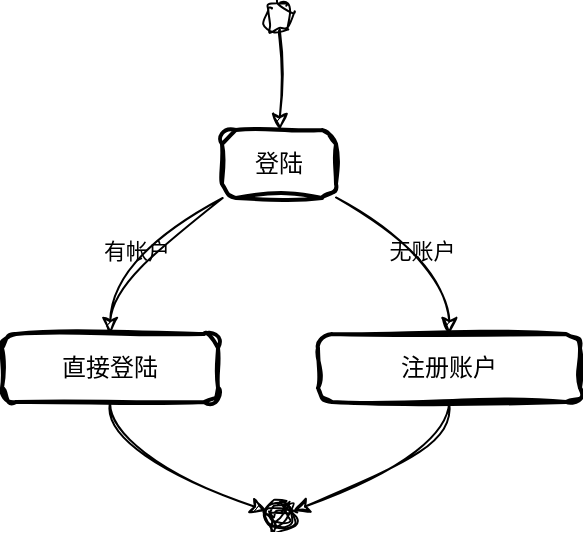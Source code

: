 <mxfile version="22.0.8" type="github">
  <diagram name="第 1 页" id="Wb7mJd64eRIS2XYEZOSo">
    <mxGraphModel dx="795" dy="563" grid="1" gridSize="10" guides="1" tooltips="1" connect="1" arrows="1" fold="1" page="1" pageScale="1" pageWidth="827" pageHeight="1169" background="none" math="0" shadow="0">
      <root>
        <mxCell id="0" />
        <mxCell id="1" parent="0" />
        <mxCell id="RGMPA34h6z5fSCH6lq9s-12" value="" style="ellipse;labelBackgroundColor=none;rounded=1;sketch=1;curveFitting=1;jiggle=2;" vertex="1" parent="1">
          <mxGeometry x="372" y="120" width="14" height="14" as="geometry" />
        </mxCell>
        <mxCell id="RGMPA34h6z5fSCH6lq9s-13" value="登陆" style="rounded=1;absoluteArcSize=1;arcSize=14;whiteSpace=wrap;strokeWidth=2;labelBackgroundColor=none;sketch=1;curveFitting=1;jiggle=2;" vertex="1" parent="1">
          <mxGeometry x="350" y="184" width="57" height="34" as="geometry" />
        </mxCell>
        <mxCell id="RGMPA34h6z5fSCH6lq9s-14" value="直接登陆" style="rounded=1;absoluteArcSize=1;arcSize=14;whiteSpace=wrap;strokeWidth=2;labelBackgroundColor=none;sketch=1;curveFitting=1;jiggle=2;" vertex="1" parent="1">
          <mxGeometry x="240" y="286" width="108" height="34" as="geometry" />
        </mxCell>
        <mxCell id="RGMPA34h6z5fSCH6lq9s-15" value="注册账户" style="rounded=1;absoluteArcSize=1;arcSize=14;whiteSpace=wrap;strokeWidth=2;labelBackgroundColor=none;sketch=1;curveFitting=1;jiggle=2;" vertex="1" parent="1">
          <mxGeometry x="398" y="286" width="131" height="34" as="geometry" />
        </mxCell>
        <mxCell id="RGMPA34h6z5fSCH6lq9s-16" value="" style="ellipse;shape=endState;labelBackgroundColor=none;rounded=1;sketch=1;curveFitting=1;jiggle=2;" vertex="1" parent="1">
          <mxGeometry x="372" y="370" width="14" height="14" as="geometry" />
        </mxCell>
        <mxCell id="RGMPA34h6z5fSCH6lq9s-17" value="" style="curved=1;startArrow=none;;exitX=0.491;exitY=1;entryX=0.507;entryY=0;labelBackgroundColor=none;fontColor=default;sketch=1;curveFitting=1;jiggle=2;" edge="1" parent="1" source="RGMPA34h6z5fSCH6lq9s-12" target="RGMPA34h6z5fSCH6lq9s-13">
          <mxGeometry relative="1" as="geometry">
            <Array as="points" />
          </mxGeometry>
        </mxCell>
        <mxCell id="RGMPA34h6z5fSCH6lq9s-18" value="有帐户" style="curved=1;startArrow=none;;exitX=0.018;exitY=0.988;entryX=0.501;entryY=0.006;labelBackgroundColor=none;fontColor=default;sketch=1;curveFitting=1;jiggle=2;" edge="1" parent="1" source="RGMPA34h6z5fSCH6lq9s-13" target="RGMPA34h6z5fSCH6lq9s-14">
          <mxGeometry relative="1" as="geometry">
            <Array as="points">
              <mxPoint x="294" y="252" />
            </Array>
          </mxGeometry>
        </mxCell>
        <mxCell id="RGMPA34h6z5fSCH6lq9s-19" value="无账户" style="curved=1;startArrow=none;;exitX=0.996;exitY=0.988;entryX=0.501;entryY=0.006;labelBackgroundColor=none;fontColor=default;sketch=1;curveFitting=1;jiggle=2;" edge="1" parent="1" source="RGMPA34h6z5fSCH6lq9s-13" target="RGMPA34h6z5fSCH6lq9s-15">
          <mxGeometry relative="1" as="geometry">
            <Array as="points">
              <mxPoint x="464" y="252" />
            </Array>
          </mxGeometry>
        </mxCell>
        <mxCell id="RGMPA34h6z5fSCH6lq9s-20" value="" style="curved=1;startArrow=none;;exitX=0.501;exitY=0.994;entryX=-0.009;entryY=0.296;labelBackgroundColor=none;fontColor=default;sketch=1;curveFitting=1;jiggle=2;" edge="1" parent="1" source="RGMPA34h6z5fSCH6lq9s-14" target="RGMPA34h6z5fSCH6lq9s-16">
          <mxGeometry relative="1" as="geometry">
            <Array as="points">
              <mxPoint x="294" y="345" />
            </Array>
          </mxGeometry>
        </mxCell>
        <mxCell id="RGMPA34h6z5fSCH6lq9s-21" value="" style="curved=1;startArrow=none;;exitX=0.501;exitY=0.994;entryX=0.991;entryY=0.296;labelBackgroundColor=none;fontColor=default;sketch=1;curveFitting=1;jiggle=2;" edge="1" parent="1" source="RGMPA34h6z5fSCH6lq9s-15" target="RGMPA34h6z5fSCH6lq9s-16">
          <mxGeometry relative="1" as="geometry">
            <Array as="points">
              <mxPoint x="464" y="345" />
            </Array>
          </mxGeometry>
        </mxCell>
      </root>
    </mxGraphModel>
  </diagram>
</mxfile>
